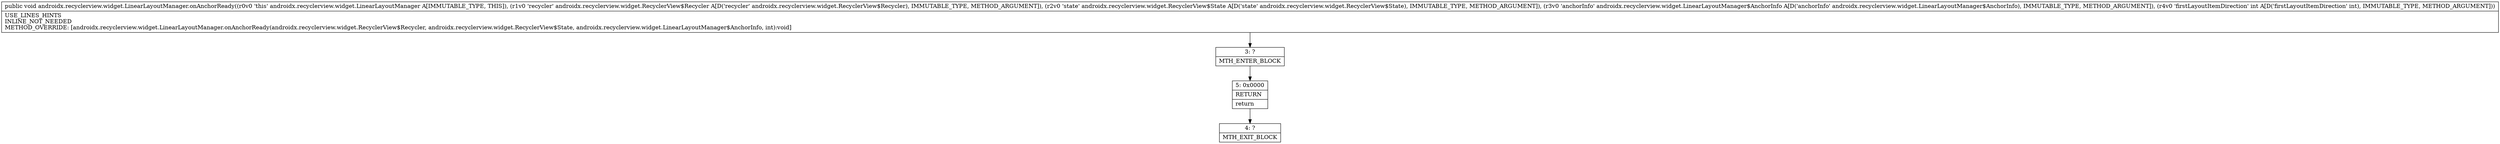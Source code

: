 digraph "CFG forandroidx.recyclerview.widget.LinearLayoutManager.onAnchorReady(Landroidx\/recyclerview\/widget\/RecyclerView$Recycler;Landroidx\/recyclerview\/widget\/RecyclerView$State;Landroidx\/recyclerview\/widget\/LinearLayoutManager$AnchorInfo;I)V" {
Node_3 [shape=record,label="{3\:\ ?|MTH_ENTER_BLOCK\l}"];
Node_5 [shape=record,label="{5\:\ 0x0000|RETURN\l|return\l}"];
Node_4 [shape=record,label="{4\:\ ?|MTH_EXIT_BLOCK\l}"];
MethodNode[shape=record,label="{public void androidx.recyclerview.widget.LinearLayoutManager.onAnchorReady((r0v0 'this' androidx.recyclerview.widget.LinearLayoutManager A[IMMUTABLE_TYPE, THIS]), (r1v0 'recycler' androidx.recyclerview.widget.RecyclerView$Recycler A[D('recycler' androidx.recyclerview.widget.RecyclerView$Recycler), IMMUTABLE_TYPE, METHOD_ARGUMENT]), (r2v0 'state' androidx.recyclerview.widget.RecyclerView$State A[D('state' androidx.recyclerview.widget.RecyclerView$State), IMMUTABLE_TYPE, METHOD_ARGUMENT]), (r3v0 'anchorInfo' androidx.recyclerview.widget.LinearLayoutManager$AnchorInfo A[D('anchorInfo' androidx.recyclerview.widget.LinearLayoutManager$AnchorInfo), IMMUTABLE_TYPE, METHOD_ARGUMENT]), (r4v0 'firstLayoutItemDirection' int A[D('firstLayoutItemDirection' int), IMMUTABLE_TYPE, METHOD_ARGUMENT]))  | USE_LINES_HINTS\lINLINE_NOT_NEEDED\lMETHOD_OVERRIDE: [androidx.recyclerview.widget.LinearLayoutManager.onAnchorReady(androidx.recyclerview.widget.RecyclerView$Recycler, androidx.recyclerview.widget.RecyclerView$State, androidx.recyclerview.widget.LinearLayoutManager$AnchorInfo, int):void]\l}"];
MethodNode -> Node_3;Node_3 -> Node_5;
Node_5 -> Node_4;
}

